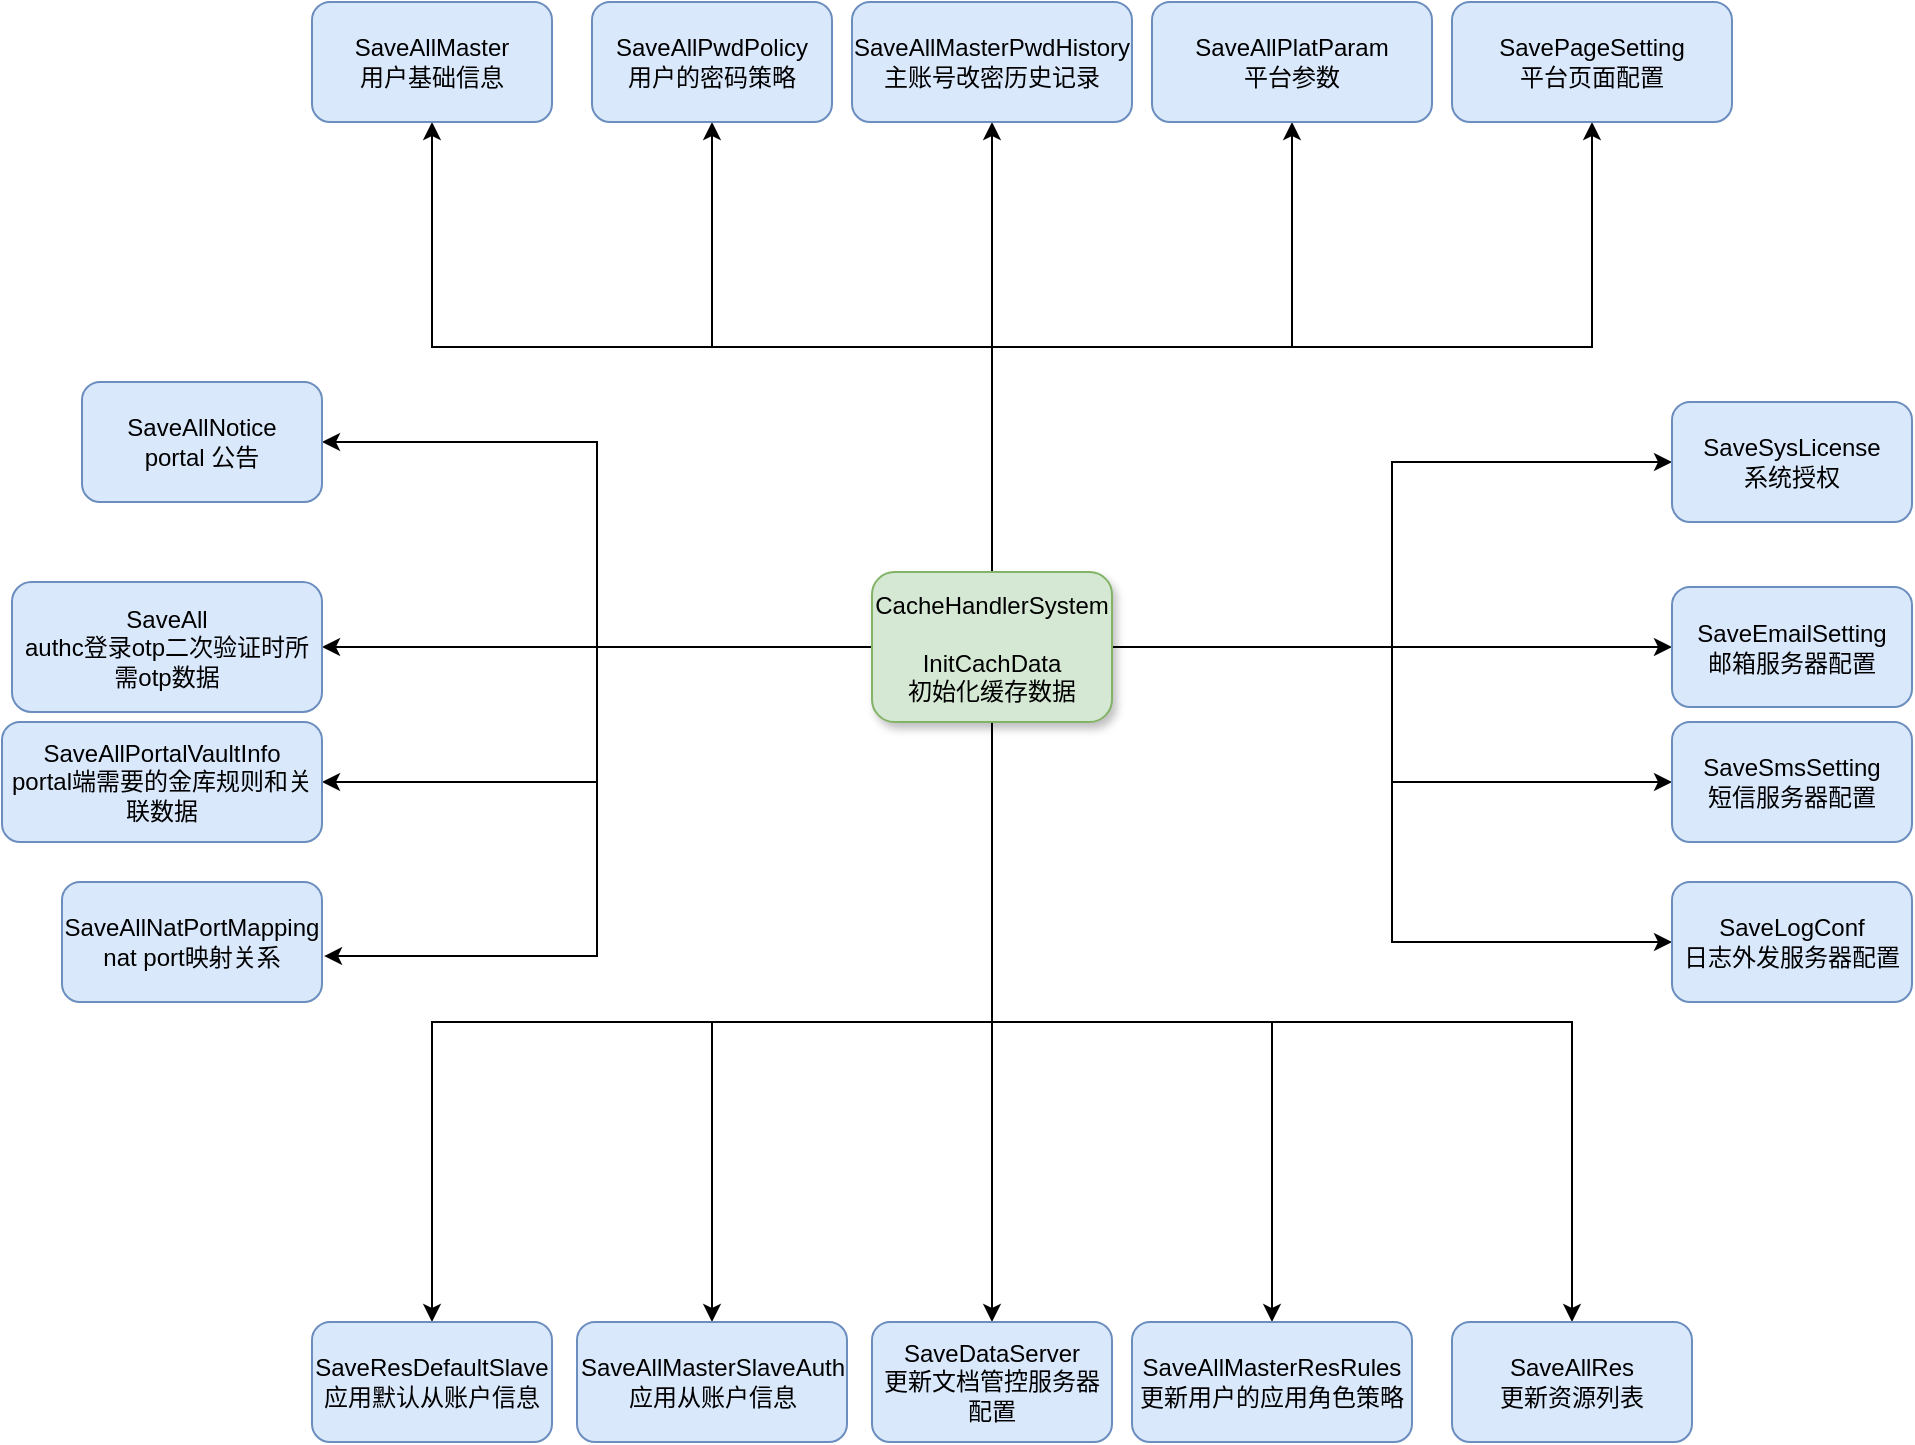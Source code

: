 <mxfile version="20.5.1" type="github">
  <diagram name="Page-1" id="10a91c8b-09ff-31b1-d368-03940ed4cc9e">
    <mxGraphModel dx="1131" dy="784" grid="1" gridSize="10" guides="1" tooltips="1" connect="1" arrows="1" fold="1" page="1" pageScale="1" pageWidth="1100" pageHeight="850" background="none" math="0" shadow="0">
      <root>
        <mxCell id="0" />
        <mxCell id="1" parent="0" />
        <mxCell id="guZS1y_OzkmB-TQ8dY6Z-22" style="edgeStyle=orthogonalEdgeStyle;rounded=0;orthogonalLoop=1;jettySize=auto;html=1;exitX=0.5;exitY=0;exitDx=0;exitDy=0;" edge="1" parent="1" source="62893188c0fa7362-1" target="guZS1y_OzkmB-TQ8dY6Z-3">
          <mxGeometry relative="1" as="geometry" />
        </mxCell>
        <mxCell id="guZS1y_OzkmB-TQ8dY6Z-23" style="edgeStyle=orthogonalEdgeStyle;rounded=0;orthogonalLoop=1;jettySize=auto;html=1;exitX=0.5;exitY=0;exitDx=0;exitDy=0;entryX=0.5;entryY=1;entryDx=0;entryDy=0;" edge="1" parent="1" source="62893188c0fa7362-1" target="guZS1y_OzkmB-TQ8dY6Z-2">
          <mxGeometry relative="1" as="geometry" />
        </mxCell>
        <mxCell id="guZS1y_OzkmB-TQ8dY6Z-24" style="edgeStyle=orthogonalEdgeStyle;rounded=0;orthogonalLoop=1;jettySize=auto;html=1;exitX=0.5;exitY=0;exitDx=0;exitDy=0;entryX=0.5;entryY=1;entryDx=0;entryDy=0;" edge="1" parent="1" source="62893188c0fa7362-1" target="guZS1y_OzkmB-TQ8dY6Z-4">
          <mxGeometry relative="1" as="geometry" />
        </mxCell>
        <mxCell id="guZS1y_OzkmB-TQ8dY6Z-25" style="edgeStyle=orthogonalEdgeStyle;rounded=0;orthogonalLoop=1;jettySize=auto;html=1;exitX=0.5;exitY=0;exitDx=0;exitDy=0;entryX=0.5;entryY=1;entryDx=0;entryDy=0;" edge="1" parent="1" source="62893188c0fa7362-1" target="guZS1y_OzkmB-TQ8dY6Z-5">
          <mxGeometry relative="1" as="geometry" />
        </mxCell>
        <mxCell id="guZS1y_OzkmB-TQ8dY6Z-26" style="edgeStyle=orthogonalEdgeStyle;rounded=0;orthogonalLoop=1;jettySize=auto;html=1;exitX=0.5;exitY=0;exitDx=0;exitDy=0;" edge="1" parent="1" source="62893188c0fa7362-1" target="guZS1y_OzkmB-TQ8dY6Z-1">
          <mxGeometry relative="1" as="geometry" />
        </mxCell>
        <mxCell id="guZS1y_OzkmB-TQ8dY6Z-27" style="edgeStyle=orthogonalEdgeStyle;rounded=0;orthogonalLoop=1;jettySize=auto;html=1;exitX=0.5;exitY=1;exitDx=0;exitDy=0;" edge="1" parent="1" source="62893188c0fa7362-1" target="guZS1y_OzkmB-TQ8dY6Z-14">
          <mxGeometry relative="1" as="geometry">
            <mxPoint x="540" y="370" as="sourcePoint" />
          </mxGeometry>
        </mxCell>
        <mxCell id="guZS1y_OzkmB-TQ8dY6Z-28" style="edgeStyle=orthogonalEdgeStyle;rounded=0;orthogonalLoop=1;jettySize=auto;html=1;exitX=0.5;exitY=1;exitDx=0;exitDy=0;entryX=0.5;entryY=0;entryDx=0;entryDy=0;" edge="1" parent="1" source="62893188c0fa7362-1" target="guZS1y_OzkmB-TQ8dY6Z-13">
          <mxGeometry relative="1" as="geometry" />
        </mxCell>
        <mxCell id="guZS1y_OzkmB-TQ8dY6Z-29" style="edgeStyle=orthogonalEdgeStyle;rounded=0;orthogonalLoop=1;jettySize=auto;html=1;exitX=0.5;exitY=1;exitDx=0;exitDy=0;" edge="1" parent="1" source="62893188c0fa7362-1" target="guZS1y_OzkmB-TQ8dY6Z-12">
          <mxGeometry relative="1" as="geometry" />
        </mxCell>
        <mxCell id="guZS1y_OzkmB-TQ8dY6Z-30" style="edgeStyle=orthogonalEdgeStyle;rounded=0;orthogonalLoop=1;jettySize=auto;html=1;exitX=0.5;exitY=1;exitDx=0;exitDy=0;" edge="1" parent="1" source="62893188c0fa7362-1" target="guZS1y_OzkmB-TQ8dY6Z-11">
          <mxGeometry relative="1" as="geometry" />
        </mxCell>
        <mxCell id="guZS1y_OzkmB-TQ8dY6Z-33" style="edgeStyle=orthogonalEdgeStyle;rounded=0;orthogonalLoop=1;jettySize=auto;html=1;exitX=0.5;exitY=1;exitDx=0;exitDy=0;" edge="1" parent="1" source="62893188c0fa7362-1" target="guZS1y_OzkmB-TQ8dY6Z-10">
          <mxGeometry relative="1" as="geometry" />
        </mxCell>
        <mxCell id="guZS1y_OzkmB-TQ8dY6Z-34" style="edgeStyle=orthogonalEdgeStyle;rounded=0;orthogonalLoop=1;jettySize=auto;html=1;exitX=0;exitY=0.5;exitDx=0;exitDy=0;entryX=1;entryY=0.5;entryDx=0;entryDy=0;" edge="1" parent="1" source="62893188c0fa7362-1" target="guZS1y_OzkmB-TQ8dY6Z-18">
          <mxGeometry relative="1" as="geometry" />
        </mxCell>
        <mxCell id="guZS1y_OzkmB-TQ8dY6Z-35" style="edgeStyle=orthogonalEdgeStyle;rounded=0;orthogonalLoop=1;jettySize=auto;html=1;exitX=1;exitY=0.5;exitDx=0;exitDy=0;" edge="1" parent="1" source="62893188c0fa7362-1" target="guZS1y_OzkmB-TQ8dY6Z-7">
          <mxGeometry relative="1" as="geometry" />
        </mxCell>
        <mxCell id="guZS1y_OzkmB-TQ8dY6Z-36" style="edgeStyle=orthogonalEdgeStyle;rounded=0;orthogonalLoop=1;jettySize=auto;html=1;exitX=0;exitY=0.5;exitDx=0;exitDy=0;entryX=1;entryY=0.5;entryDx=0;entryDy=0;" edge="1" parent="1" source="62893188c0fa7362-1" target="guZS1y_OzkmB-TQ8dY6Z-19">
          <mxGeometry relative="1" as="geometry" />
        </mxCell>
        <mxCell id="guZS1y_OzkmB-TQ8dY6Z-37" style="edgeStyle=orthogonalEdgeStyle;rounded=0;orthogonalLoop=1;jettySize=auto;html=1;exitX=0;exitY=0.5;exitDx=0;exitDy=0;entryX=1;entryY=0.5;entryDx=0;entryDy=0;" edge="1" parent="1" source="62893188c0fa7362-1" target="guZS1y_OzkmB-TQ8dY6Z-16">
          <mxGeometry relative="1" as="geometry" />
        </mxCell>
        <mxCell id="guZS1y_OzkmB-TQ8dY6Z-38" style="edgeStyle=orthogonalEdgeStyle;rounded=0;orthogonalLoop=1;jettySize=auto;html=1;exitX=0;exitY=0.5;exitDx=0;exitDy=0;entryX=1.008;entryY=0.617;entryDx=0;entryDy=0;entryPerimeter=0;" edge="1" parent="1" source="62893188c0fa7362-1" target="guZS1y_OzkmB-TQ8dY6Z-15">
          <mxGeometry relative="1" as="geometry" />
        </mxCell>
        <mxCell id="guZS1y_OzkmB-TQ8dY6Z-39" style="edgeStyle=orthogonalEdgeStyle;rounded=0;orthogonalLoop=1;jettySize=auto;html=1;exitX=1;exitY=0.5;exitDx=0;exitDy=0;entryX=0;entryY=0.5;entryDx=0;entryDy=0;" edge="1" parent="1" source="62893188c0fa7362-1" target="guZS1y_OzkmB-TQ8dY6Z-6">
          <mxGeometry relative="1" as="geometry" />
        </mxCell>
        <mxCell id="guZS1y_OzkmB-TQ8dY6Z-40" style="edgeStyle=orthogonalEdgeStyle;rounded=0;orthogonalLoop=1;jettySize=auto;html=1;exitX=1;exitY=0.5;exitDx=0;exitDy=0;entryX=0;entryY=0.5;entryDx=0;entryDy=0;" edge="1" parent="1" source="62893188c0fa7362-1" target="guZS1y_OzkmB-TQ8dY6Z-8">
          <mxGeometry relative="1" as="geometry" />
        </mxCell>
        <mxCell id="guZS1y_OzkmB-TQ8dY6Z-41" style="edgeStyle=orthogonalEdgeStyle;rounded=0;orthogonalLoop=1;jettySize=auto;html=1;exitX=1;exitY=0.5;exitDx=0;exitDy=0;entryX=0;entryY=0.5;entryDx=0;entryDy=0;" edge="1" parent="1" source="62893188c0fa7362-1" target="guZS1y_OzkmB-TQ8dY6Z-9">
          <mxGeometry relative="1" as="geometry" />
        </mxCell>
        <mxCell id="62893188c0fa7362-1" value="&lt;span style=&quot;font-family: Helvetica;&quot;&gt;CacheHandlerSystem&lt;br&gt;&lt;br&gt;InitCachData&lt;/span&gt;&lt;br style=&quot;font-family: Helvetica;&quot;&gt;&lt;span style=&quot;font-family: Helvetica;&quot;&gt;初始化缓存数据&lt;/span&gt;" style="whiteSpace=wrap;html=1;rounded=1;shadow=1;labelBackgroundColor=none;strokeWidth=1;fontFamily=Verdana;fontSize=12;align=center;fillColor=#d5e8d4;strokeColor=#82b366;" parent="1" vertex="1">
          <mxGeometry x="480" y="335" width="120" height="75" as="geometry" />
        </mxCell>
        <mxCell id="guZS1y_OzkmB-TQ8dY6Z-1" value="SaveAllMaster&lt;br&gt;用户基础信息" style="rounded=1;whiteSpace=wrap;html=1;fillColor=#dae8fc;strokeColor=#6c8ebf;" vertex="1" parent="1">
          <mxGeometry x="200" y="50" width="120" height="60" as="geometry" />
        </mxCell>
        <mxCell id="guZS1y_OzkmB-TQ8dY6Z-2" value="SaveAllPwdPolicy&lt;br&gt;用户的密码策略" style="rounded=1;whiteSpace=wrap;html=1;fillColor=#dae8fc;strokeColor=#6c8ebf;" vertex="1" parent="1">
          <mxGeometry x="340" y="50" width="120" height="60" as="geometry" />
        </mxCell>
        <mxCell id="guZS1y_OzkmB-TQ8dY6Z-3" value="SaveAllMasterPwdHistory&lt;br&gt;主账号改密历史记录" style="rounded=1;whiteSpace=wrap;html=1;fillColor=#dae8fc;strokeColor=#6c8ebf;" vertex="1" parent="1">
          <mxGeometry x="470" y="50" width="140" height="60" as="geometry" />
        </mxCell>
        <mxCell id="guZS1y_OzkmB-TQ8dY6Z-4" value="SaveAllPlatParam&lt;br&gt;平台参数" style="rounded=1;whiteSpace=wrap;html=1;fillColor=#dae8fc;strokeColor=#6c8ebf;" vertex="1" parent="1">
          <mxGeometry x="620" y="50" width="140" height="60" as="geometry" />
        </mxCell>
        <mxCell id="guZS1y_OzkmB-TQ8dY6Z-5" value="SavePageSetting&lt;br&gt;平台页面配置" style="rounded=1;whiteSpace=wrap;html=1;fillColor=#dae8fc;strokeColor=#6c8ebf;" vertex="1" parent="1">
          <mxGeometry x="770" y="50" width="140" height="60" as="geometry" />
        </mxCell>
        <mxCell id="guZS1y_OzkmB-TQ8dY6Z-6" value="SaveSysLicense&lt;br&gt;系统授权" style="rounded=1;whiteSpace=wrap;html=1;fillColor=#dae8fc;strokeColor=#6c8ebf;" vertex="1" parent="1">
          <mxGeometry x="880" y="250" width="120" height="60" as="geometry" />
        </mxCell>
        <mxCell id="guZS1y_OzkmB-TQ8dY6Z-7" value="SaveEmailSetting&lt;br&gt;邮箱服务器配置" style="rounded=1;whiteSpace=wrap;html=1;fillColor=#dae8fc;strokeColor=#6c8ebf;" vertex="1" parent="1">
          <mxGeometry x="880" y="342.5" width="120" height="60" as="geometry" />
        </mxCell>
        <mxCell id="guZS1y_OzkmB-TQ8dY6Z-8" value="SaveSmsSetting&lt;br&gt;短信服务器配置" style="rounded=1;whiteSpace=wrap;html=1;fillColor=#dae8fc;strokeColor=#6c8ebf;" vertex="1" parent="1">
          <mxGeometry x="880" y="410" width="120" height="60" as="geometry" />
        </mxCell>
        <mxCell id="guZS1y_OzkmB-TQ8dY6Z-9" value="SaveLogConf&lt;br&gt;日志外发服务器配置" style="rounded=1;whiteSpace=wrap;html=1;fillColor=#dae8fc;strokeColor=#6c8ebf;" vertex="1" parent="1">
          <mxGeometry x="880" y="490" width="120" height="60" as="geometry" />
        </mxCell>
        <mxCell id="guZS1y_OzkmB-TQ8dY6Z-10" value="SaveAllRes&lt;br&gt;更新资源列表" style="rounded=1;whiteSpace=wrap;html=1;fillColor=#dae8fc;strokeColor=#6c8ebf;" vertex="1" parent="1">
          <mxGeometry x="770" y="710" width="120" height="60" as="geometry" />
        </mxCell>
        <mxCell id="guZS1y_OzkmB-TQ8dY6Z-11" value="SaveAllMasterResRules&lt;br&gt;更新用户的应用角色策略" style="rounded=1;whiteSpace=wrap;html=1;fillColor=#dae8fc;strokeColor=#6c8ebf;" vertex="1" parent="1">
          <mxGeometry x="610" y="710" width="140" height="60" as="geometry" />
        </mxCell>
        <mxCell id="guZS1y_OzkmB-TQ8dY6Z-12" value="SaveDataServer&lt;br&gt;更新文档管控服务器配置" style="rounded=1;whiteSpace=wrap;html=1;fillColor=#dae8fc;strokeColor=#6c8ebf;" vertex="1" parent="1">
          <mxGeometry x="480" y="710" width="120" height="60" as="geometry" />
        </mxCell>
        <mxCell id="guZS1y_OzkmB-TQ8dY6Z-13" value="SaveAllMasterSlaveAuth&lt;br&gt;应用从账户信息" style="rounded=1;whiteSpace=wrap;html=1;fillColor=#dae8fc;strokeColor=#6c8ebf;" vertex="1" parent="1">
          <mxGeometry x="332.5" y="710" width="135" height="60" as="geometry" />
        </mxCell>
        <mxCell id="guZS1y_OzkmB-TQ8dY6Z-14" value="SaveResDefaultSlave&lt;br&gt;应用默认从账户信息" style="rounded=1;whiteSpace=wrap;html=1;fillColor=#dae8fc;strokeColor=#6c8ebf;" vertex="1" parent="1">
          <mxGeometry x="200" y="710" width="120" height="60" as="geometry" />
        </mxCell>
        <mxCell id="guZS1y_OzkmB-TQ8dY6Z-15" value="SaveAllNatPortMapping&lt;br&gt;nat port映射关系" style="rounded=1;whiteSpace=wrap;html=1;fillColor=#dae8fc;strokeColor=#6c8ebf;" vertex="1" parent="1">
          <mxGeometry x="75" y="490" width="130" height="60" as="geometry" />
        </mxCell>
        <mxCell id="guZS1y_OzkmB-TQ8dY6Z-16" value="SaveAllPortalVaultInfo&lt;br&gt;portal端需要的金库规则和关联数据" style="rounded=1;whiteSpace=wrap;html=1;fillColor=#dae8fc;strokeColor=#6c8ebf;" vertex="1" parent="1">
          <mxGeometry x="45" y="410" width="160" height="60" as="geometry" />
        </mxCell>
        <mxCell id="guZS1y_OzkmB-TQ8dY6Z-18" value="SaveAll&lt;br&gt;authc登录otp二次验证时所需otp数据" style="rounded=1;whiteSpace=wrap;html=1;fillColor=#dae8fc;strokeColor=#6c8ebf;" vertex="1" parent="1">
          <mxGeometry x="50" y="340" width="155" height="65" as="geometry" />
        </mxCell>
        <mxCell id="guZS1y_OzkmB-TQ8dY6Z-19" value="SaveAllNotice&lt;br&gt;portal 公告" style="rounded=1;whiteSpace=wrap;html=1;fillColor=#dae8fc;strokeColor=#6c8ebf;" vertex="1" parent="1">
          <mxGeometry x="85" y="240" width="120" height="60" as="geometry" />
        </mxCell>
      </root>
    </mxGraphModel>
  </diagram>
</mxfile>
